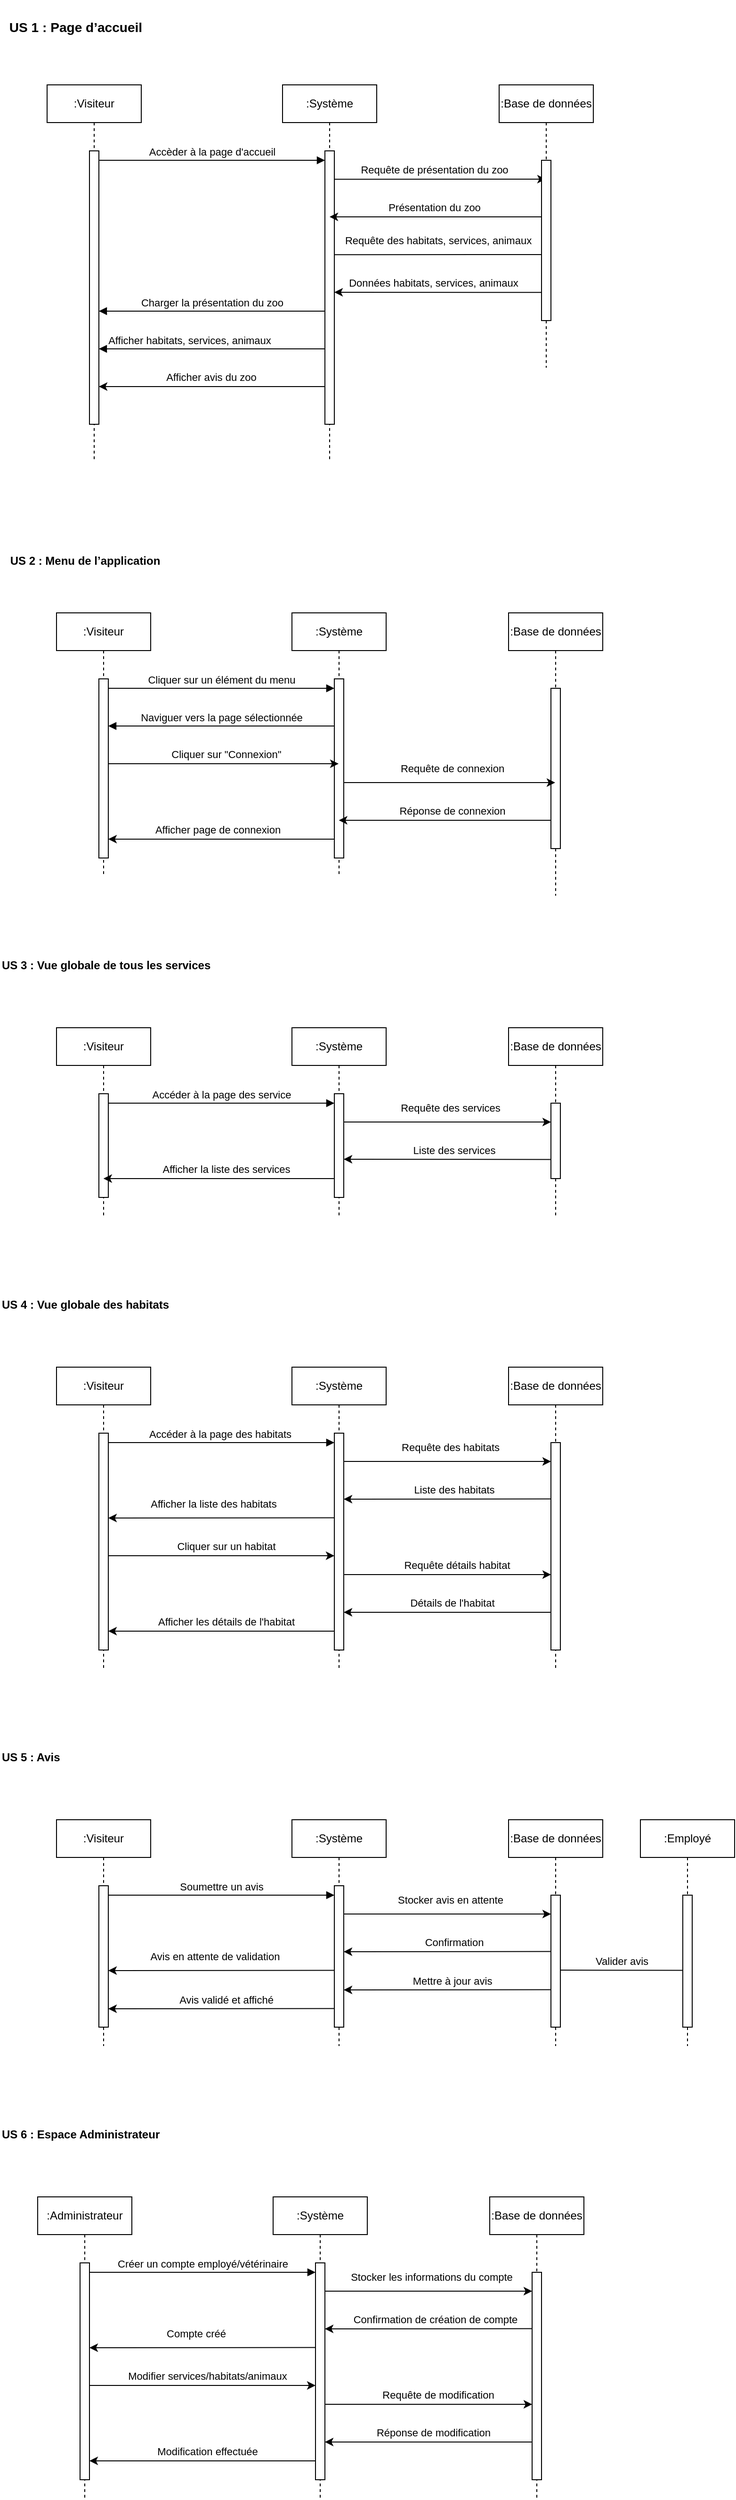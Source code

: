 <mxfile version="24.8.6">
  <diagram name="Page-1" id="2YBvvXClWsGukQMizWep">
    <mxGraphModel dx="794" dy="876" grid="1" gridSize="10" guides="1" tooltips="1" connect="1" arrows="1" fold="1" page="1" pageScale="1" pageWidth="850" pageHeight="1100" math="0" shadow="0">
      <root>
        <mxCell id="0" />
        <mxCell id="1" parent="0" />
        <mxCell id="aM9ryv3xv72pqoxQDRHE-1" value=":Visiteur" style="shape=umlLifeline;perimeter=lifelinePerimeter;whiteSpace=wrap;html=1;container=0;dropTarget=0;collapsible=0;recursiveResize=0;outlineConnect=0;portConstraint=eastwest;newEdgeStyle={&quot;edgeStyle&quot;:&quot;elbowEdgeStyle&quot;,&quot;elbow&quot;:&quot;vertical&quot;,&quot;curved&quot;:0,&quot;rounded&quot;:0};" parent="1" vertex="1">
          <mxGeometry x="90" y="120" width="100" height="400" as="geometry" />
        </mxCell>
        <mxCell id="aM9ryv3xv72pqoxQDRHE-2" value="" style="html=1;points=[];perimeter=orthogonalPerimeter;outlineConnect=0;targetShapes=umlLifeline;portConstraint=eastwest;newEdgeStyle={&quot;edgeStyle&quot;:&quot;elbowEdgeStyle&quot;,&quot;elbow&quot;:&quot;vertical&quot;,&quot;curved&quot;:0,&quot;rounded&quot;:0};" parent="aM9ryv3xv72pqoxQDRHE-1" vertex="1">
          <mxGeometry x="45" y="70" width="10" height="290" as="geometry" />
        </mxCell>
        <mxCell id="xqa1SITLBueuGUR15tTK-6" style="edgeStyle=elbowEdgeStyle;rounded=0;orthogonalLoop=1;jettySize=auto;html=1;elbow=vertical;curved=0;" edge="1" parent="1">
          <mxGeometry relative="1" as="geometry">
            <mxPoint x="389.667" y="220.173" as="sourcePoint" />
            <mxPoint x="619.5" y="220.173" as="targetPoint" />
          </mxGeometry>
        </mxCell>
        <mxCell id="xqa1SITLBueuGUR15tTK-7" value="&lt;span&gt;Requête &lt;/span&gt;&lt;span&gt;de &lt;/span&gt;&lt;span&gt;présentation &lt;/span&gt;&lt;span&gt;du &lt;/span&gt;&lt;span&gt;zoo&lt;/span&gt;" style="edgeLabel;html=1;align=center;verticalAlign=middle;resizable=0;points=[];" vertex="1" connectable="0" parent="xqa1SITLBueuGUR15tTK-6">
          <mxGeometry x="-0.174" y="1" relative="1" as="geometry">
            <mxPoint x="16" y="-9" as="offset" />
          </mxGeometry>
        </mxCell>
        <mxCell id="xqa1SITLBueuGUR15tTK-11" style="edgeStyle=elbowEdgeStyle;rounded=0;orthogonalLoop=1;jettySize=auto;html=1;elbow=vertical;curved=0;" edge="1" parent="1">
          <mxGeometry relative="1" as="geometry">
            <mxPoint x="394.997" y="300.173" as="sourcePoint" />
            <mxPoint x="624.83" y="300.173" as="targetPoint" />
          </mxGeometry>
        </mxCell>
        <mxCell id="xqa1SITLBueuGUR15tTK-12" value="&lt;span&gt;Requête &lt;/span&gt;&lt;span&gt;des &lt;/span&gt;&lt;span&gt;habitats, &lt;/span&gt;&lt;span&gt;services, &lt;/span&gt;&lt;span&gt;animaux&lt;/span&gt;" style="edgeLabel;html=1;align=center;verticalAlign=middle;resizable=0;points=[];" vertex="1" connectable="0" parent="xqa1SITLBueuGUR15tTK-11">
          <mxGeometry x="0.079" y="3" relative="1" as="geometry">
            <mxPoint x="-14" y="-12" as="offset" />
          </mxGeometry>
        </mxCell>
        <mxCell id="aM9ryv3xv72pqoxQDRHE-5" value=":Système" style="shape=umlLifeline;perimeter=lifelinePerimeter;whiteSpace=wrap;html=1;container=0;dropTarget=0;collapsible=0;recursiveResize=0;outlineConnect=0;portConstraint=eastwest;newEdgeStyle={&quot;edgeStyle&quot;:&quot;elbowEdgeStyle&quot;,&quot;elbow&quot;:&quot;vertical&quot;,&quot;curved&quot;:0,&quot;rounded&quot;:0};" parent="1" vertex="1">
          <mxGeometry x="340" y="120" width="100" height="400" as="geometry" />
        </mxCell>
        <mxCell id="aM9ryv3xv72pqoxQDRHE-6" value="" style="html=1;points=[];perimeter=orthogonalPerimeter;outlineConnect=0;targetShapes=umlLifeline;portConstraint=eastwest;newEdgeStyle={&quot;edgeStyle&quot;:&quot;elbowEdgeStyle&quot;,&quot;elbow&quot;:&quot;vertical&quot;,&quot;curved&quot;:0,&quot;rounded&quot;:0};" parent="aM9ryv3xv72pqoxQDRHE-5" vertex="1">
          <mxGeometry x="45" y="70" width="10" height="290" as="geometry" />
        </mxCell>
        <mxCell id="aM9ryv3xv72pqoxQDRHE-7" value="Accèder à la page d&#39;accueil" style="html=1;verticalAlign=bottom;endArrow=block;edgeStyle=elbowEdgeStyle;elbow=vertical;curved=0;rounded=0;" parent="1" source="aM9ryv3xv72pqoxQDRHE-2" target="aM9ryv3xv72pqoxQDRHE-6" edge="1">
          <mxGeometry relative="1" as="geometry">
            <mxPoint x="245" y="210" as="sourcePoint" />
            <Array as="points">
              <mxPoint x="230" y="200" />
            </Array>
            <mxPoint as="offset" />
          </mxGeometry>
        </mxCell>
        <mxCell id="aM9ryv3xv72pqoxQDRHE-9" value="&lt;span&gt;Charger &lt;/span&gt;&lt;span&gt;la &lt;/span&gt;&lt;span&gt;présentation &lt;/span&gt;&lt;span&gt;du &lt;/span&gt;&lt;span&gt;zoo&lt;/span&gt;" style="html=1;verticalAlign=bottom;endArrow=block;edgeStyle=elbowEdgeStyle;elbow=vertical;curved=0;rounded=0;" parent="1" target="aM9ryv3xv72pqoxQDRHE-2" edge="1">
          <mxGeometry relative="1" as="geometry">
            <mxPoint x="385" y="360" as="sourcePoint" />
            <Array as="points">
              <mxPoint x="240" y="360" />
            </Array>
            <mxPoint x="150" y="360" as="targetPoint" />
          </mxGeometry>
        </mxCell>
        <mxCell id="xqa1SITLBueuGUR15tTK-1" value="&lt;span&gt;Afficher &lt;/span&gt;&lt;span&gt;habitats, &lt;/span&gt;&lt;span&gt;services, &lt;/span&gt;&lt;span&gt;animaux&lt;/span&gt;" style="html=1;verticalAlign=bottom;endArrow=block;edgeStyle=elbowEdgeStyle;elbow=vertical;curved=0;rounded=0;" edge="1" parent="1" source="aM9ryv3xv72pqoxQDRHE-6" target="aM9ryv3xv72pqoxQDRHE-2">
          <mxGeometry x="0.2" relative="1" as="geometry">
            <mxPoint x="379.5" y="400" as="sourcePoint" />
            <Array as="points">
              <mxPoint x="190" y="400" />
            </Array>
            <mxPoint x="150" y="400" as="targetPoint" />
            <mxPoint as="offset" />
          </mxGeometry>
        </mxCell>
        <mxCell id="xqa1SITLBueuGUR15tTK-2" value="" style="endArrow=classic;html=1;rounded=0;" edge="1" parent="1" target="aM9ryv3xv72pqoxQDRHE-2">
          <mxGeometry width="50" height="50" relative="1" as="geometry">
            <mxPoint x="385" y="440" as="sourcePoint" />
            <mxPoint x="150.0" y="440" as="targetPoint" />
          </mxGeometry>
        </mxCell>
        <mxCell id="xqa1SITLBueuGUR15tTK-3" value="&lt;span&gt;Afficher &lt;/span&gt;&lt;span&gt;avis &lt;/span&gt;&lt;span&gt;du &lt;/span&gt;&lt;span&gt;zoo&lt;/span&gt;" style="edgeLabel;html=1;align=center;verticalAlign=middle;resizable=0;points=[];" vertex="1" connectable="0" parent="xqa1SITLBueuGUR15tTK-2">
          <mxGeometry x="0.011" y="-3" relative="1" as="geometry">
            <mxPoint y="-7" as="offset" />
          </mxGeometry>
        </mxCell>
        <mxCell id="xqa1SITLBueuGUR15tTK-4" value=":Base de données" style="shape=umlLifeline;perimeter=lifelinePerimeter;whiteSpace=wrap;html=1;container=0;dropTarget=0;collapsible=0;recursiveResize=0;outlineConnect=0;portConstraint=eastwest;newEdgeStyle={&quot;edgeStyle&quot;:&quot;elbowEdgeStyle&quot;,&quot;elbow&quot;:&quot;vertical&quot;,&quot;curved&quot;:0,&quot;rounded&quot;:0};" vertex="1" parent="1">
          <mxGeometry x="570" y="120" width="100" height="300" as="geometry" />
        </mxCell>
        <mxCell id="xqa1SITLBueuGUR15tTK-5" value="" style="html=1;points=[];perimeter=orthogonalPerimeter;outlineConnect=0;targetShapes=umlLifeline;portConstraint=eastwest;newEdgeStyle={&quot;edgeStyle&quot;:&quot;elbowEdgeStyle&quot;,&quot;elbow&quot;:&quot;vertical&quot;,&quot;curved&quot;:0,&quot;rounded&quot;:0};" vertex="1" parent="xqa1SITLBueuGUR15tTK-4">
          <mxGeometry x="45" y="80" width="10" height="170" as="geometry" />
        </mxCell>
        <mxCell id="xqa1SITLBueuGUR15tTK-9" style="edgeStyle=elbowEdgeStyle;rounded=0;orthogonalLoop=1;jettySize=auto;html=1;elbow=horizontal;curved=0;" edge="1" parent="1">
          <mxGeometry relative="1" as="geometry">
            <mxPoint x="615" y="260.003" as="sourcePoint" />
            <mxPoint x="390" y="260" as="targetPoint" />
          </mxGeometry>
        </mxCell>
        <mxCell id="xqa1SITLBueuGUR15tTK-10" value="&lt;span&gt;Présentation &lt;/span&gt;&lt;span&gt;du &lt;/span&gt;&lt;span&gt;zoo&lt;/span&gt;" style="edgeLabel;html=1;align=center;verticalAlign=middle;resizable=0;points=[];" vertex="1" connectable="0" parent="xqa1SITLBueuGUR15tTK-9">
          <mxGeometry x="0.129" y="-1" relative="1" as="geometry">
            <mxPoint x="13" y="-9" as="offset" />
          </mxGeometry>
        </mxCell>
        <mxCell id="xqa1SITLBueuGUR15tTK-13" style="edgeStyle=elbowEdgeStyle;rounded=0;orthogonalLoop=1;jettySize=auto;html=1;elbow=vertical;curved=0;" edge="1" parent="1">
          <mxGeometry relative="1" as="geometry">
            <mxPoint x="615" y="340.173" as="sourcePoint" />
            <mxPoint x="395" y="340.173" as="targetPoint" />
          </mxGeometry>
        </mxCell>
        <mxCell id="xqa1SITLBueuGUR15tTK-14" value="&lt;span&gt;Données &lt;/span&gt;&lt;span&gt;habitats, &lt;/span&gt;&lt;span&gt;services, &lt;/span&gt;&lt;span&gt;animaux&lt;/span&gt;" style="edgeLabel;html=1;align=center;verticalAlign=middle;resizable=0;points=[];" vertex="1" connectable="0" parent="xqa1SITLBueuGUR15tTK-13">
          <mxGeometry x="0.201" y="-3" relative="1" as="geometry">
            <mxPoint x="17" y="-7" as="offset" />
          </mxGeometry>
        </mxCell>
        <mxCell id="xqa1SITLBueuGUR15tTK-15" value="&lt;h3&gt;US 1 : Page d’accueil&lt;/h3&gt;&lt;h4&gt;&lt;/h4&gt;" style="text;html=1;align=center;verticalAlign=middle;resizable=0;points=[];autosize=1;strokeColor=none;fillColor=none;" vertex="1" parent="1">
          <mxGeometry x="40" y="30" width="160" height="60" as="geometry" />
        </mxCell>
        <mxCell id="xqa1SITLBueuGUR15tTK-17" value="&lt;b&gt;US 2 : Menu de l’application&lt;/b&gt;" style="text;html=1;align=center;verticalAlign=middle;resizable=0;points=[];autosize=1;strokeColor=none;fillColor=none;" vertex="1" parent="1">
          <mxGeometry x="40" y="610" width="180" height="30" as="geometry" />
        </mxCell>
        <mxCell id="xqa1SITLBueuGUR15tTK-38" value=":Visiteur" style="shape=umlLifeline;perimeter=lifelinePerimeter;whiteSpace=wrap;html=1;container=0;dropTarget=0;collapsible=0;recursiveResize=0;outlineConnect=0;portConstraint=eastwest;newEdgeStyle={&quot;edgeStyle&quot;:&quot;elbowEdgeStyle&quot;,&quot;elbow&quot;:&quot;vertical&quot;,&quot;curved&quot;:0,&quot;rounded&quot;:0};" vertex="1" parent="1">
          <mxGeometry x="100" y="680" width="100" height="280" as="geometry" />
        </mxCell>
        <mxCell id="xqa1SITLBueuGUR15tTK-39" value="" style="html=1;points=[];perimeter=orthogonalPerimeter;outlineConnect=0;targetShapes=umlLifeline;portConstraint=eastwest;newEdgeStyle={&quot;edgeStyle&quot;:&quot;elbowEdgeStyle&quot;,&quot;elbow&quot;:&quot;vertical&quot;,&quot;curved&quot;:0,&quot;rounded&quot;:0};" vertex="1" parent="xqa1SITLBueuGUR15tTK-38">
          <mxGeometry x="45" y="70" width="10" height="190" as="geometry" />
        </mxCell>
        <mxCell id="xqa1SITLBueuGUR15tTK-44" value=":Système" style="shape=umlLifeline;perimeter=lifelinePerimeter;whiteSpace=wrap;html=1;container=0;dropTarget=0;collapsible=0;recursiveResize=0;outlineConnect=0;portConstraint=eastwest;newEdgeStyle={&quot;edgeStyle&quot;:&quot;elbowEdgeStyle&quot;,&quot;elbow&quot;:&quot;vertical&quot;,&quot;curved&quot;:0,&quot;rounded&quot;:0};" vertex="1" parent="1">
          <mxGeometry x="350" y="680" width="100" height="280" as="geometry" />
        </mxCell>
        <mxCell id="xqa1SITLBueuGUR15tTK-45" value="" style="html=1;points=[];perimeter=orthogonalPerimeter;outlineConnect=0;targetShapes=umlLifeline;portConstraint=eastwest;newEdgeStyle={&quot;edgeStyle&quot;:&quot;elbowEdgeStyle&quot;,&quot;elbow&quot;:&quot;vertical&quot;,&quot;curved&quot;:0,&quot;rounded&quot;:0};" vertex="1" parent="xqa1SITLBueuGUR15tTK-44">
          <mxGeometry x="45" y="70" width="10" height="190" as="geometry" />
        </mxCell>
        <mxCell id="xqa1SITLBueuGUR15tTK-46" value="&lt;span&gt;Cliquer &lt;/span&gt;&lt;span&gt;sur &lt;/span&gt;&lt;span&gt;un &lt;/span&gt;&lt;span&gt;élément &lt;/span&gt;&lt;span&gt;du &lt;/span&gt;&lt;span&gt;menu&lt;/span&gt;" style="html=1;verticalAlign=bottom;endArrow=block;edgeStyle=elbowEdgeStyle;elbow=vertical;curved=0;rounded=0;" edge="1" parent="1" source="xqa1SITLBueuGUR15tTK-39" target="xqa1SITLBueuGUR15tTK-45">
          <mxGeometry relative="1" as="geometry">
            <mxPoint x="255" y="770" as="sourcePoint" />
            <Array as="points">
              <mxPoint x="240" y="760" />
            </Array>
            <mxPoint as="offset" />
          </mxGeometry>
        </mxCell>
        <mxCell id="xqa1SITLBueuGUR15tTK-47" value="&lt;span&gt;Naviguer &lt;/span&gt;&lt;span&gt;vers &lt;/span&gt;&lt;span&gt;la &lt;/span&gt;&lt;span&gt;page &lt;/span&gt;&lt;span&gt;sélectionnée&lt;/span&gt;" style="html=1;verticalAlign=bottom;endArrow=block;edgeStyle=elbowEdgeStyle;elbow=vertical;curved=0;rounded=0;" edge="1" parent="1">
          <mxGeometry relative="1" as="geometry">
            <mxPoint x="395" y="800" as="sourcePoint" />
            <Array as="points">
              <mxPoint x="250" y="800" />
            </Array>
            <mxPoint x="155" y="800.0" as="targetPoint" />
            <mxPoint as="offset" />
          </mxGeometry>
        </mxCell>
        <mxCell id="xqa1SITLBueuGUR15tTK-51" value=":Base de données" style="shape=umlLifeline;perimeter=lifelinePerimeter;whiteSpace=wrap;html=1;container=0;dropTarget=0;collapsible=0;recursiveResize=0;outlineConnect=0;portConstraint=eastwest;newEdgeStyle={&quot;edgeStyle&quot;:&quot;elbowEdgeStyle&quot;,&quot;elbow&quot;:&quot;vertical&quot;,&quot;curved&quot;:0,&quot;rounded&quot;:0};" vertex="1" parent="1">
          <mxGeometry x="580" y="680" width="100" height="300" as="geometry" />
        </mxCell>
        <mxCell id="xqa1SITLBueuGUR15tTK-52" value="" style="html=1;points=[];perimeter=orthogonalPerimeter;outlineConnect=0;targetShapes=umlLifeline;portConstraint=eastwest;newEdgeStyle={&quot;edgeStyle&quot;:&quot;elbowEdgeStyle&quot;,&quot;elbow&quot;:&quot;vertical&quot;,&quot;curved&quot;:0,&quot;rounded&quot;:0};" vertex="1" parent="xqa1SITLBueuGUR15tTK-51">
          <mxGeometry x="45" y="80" width="10" height="170" as="geometry" />
        </mxCell>
        <mxCell id="xqa1SITLBueuGUR15tTK-57" style="edgeStyle=elbowEdgeStyle;rounded=0;orthogonalLoop=1;jettySize=auto;html=1;elbow=vertical;curved=0;" edge="1" parent="1">
          <mxGeometry relative="1" as="geometry">
            <mxPoint x="155" y="839.996" as="sourcePoint" />
            <mxPoint x="399.5" y="839.996" as="targetPoint" />
          </mxGeometry>
        </mxCell>
        <mxCell id="xqa1SITLBueuGUR15tTK-58" value="&lt;span&gt;Cliquer &lt;/span&gt;&lt;span&gt;sur &lt;/span&gt;&lt;span&gt;&quot;Connexion&quot;&lt;/span&gt;" style="edgeLabel;html=1;align=center;verticalAlign=middle;resizable=0;points=[];" vertex="1" connectable="0" parent="xqa1SITLBueuGUR15tTK-57">
          <mxGeometry x="0.159" y="-1" relative="1" as="geometry">
            <mxPoint x="-17" y="-11" as="offset" />
          </mxGeometry>
        </mxCell>
        <mxCell id="xqa1SITLBueuGUR15tTK-59" style="edgeStyle=elbowEdgeStyle;rounded=0;orthogonalLoop=1;jettySize=auto;html=1;elbow=vertical;curved=0;" edge="1" parent="1">
          <mxGeometry relative="1" as="geometry">
            <mxPoint x="405.0" y="860.0" as="sourcePoint" />
            <mxPoint x="629.5" y="860.0" as="targetPoint" />
          </mxGeometry>
        </mxCell>
        <mxCell id="xqa1SITLBueuGUR15tTK-60" value="&lt;span&gt;Requête &lt;/span&gt;&lt;span&gt;de &lt;/span&gt;&lt;span&gt;connexion&lt;/span&gt;" style="edgeLabel;html=1;align=center;verticalAlign=middle;resizable=0;points=[];" vertex="1" connectable="0" parent="xqa1SITLBueuGUR15tTK-59">
          <mxGeometry x="0.057" y="1" relative="1" as="geometry">
            <mxPoint x="-4" y="-14" as="offset" />
          </mxGeometry>
        </mxCell>
        <mxCell id="xqa1SITLBueuGUR15tTK-61" style="edgeStyle=elbowEdgeStyle;rounded=0;orthogonalLoop=1;jettySize=auto;html=1;elbow=vertical;curved=0;" edge="1" parent="1">
          <mxGeometry relative="1" as="geometry">
            <mxPoint x="625" y="900.0" as="sourcePoint" />
            <mxPoint x="399.81" y="900.0" as="targetPoint" />
          </mxGeometry>
        </mxCell>
        <mxCell id="xqa1SITLBueuGUR15tTK-62" value="&lt;span&gt;Réponse &lt;/span&gt;&lt;span&gt;de &lt;/span&gt;&lt;span&gt;connexion&lt;/span&gt;" style="edgeLabel;html=1;align=center;verticalAlign=middle;resizable=0;points=[];" vertex="1" connectable="0" parent="xqa1SITLBueuGUR15tTK-61">
          <mxGeometry x="-0.124" y="-1" relative="1" as="geometry">
            <mxPoint x="-7" y="-9" as="offset" />
          </mxGeometry>
        </mxCell>
        <mxCell id="xqa1SITLBueuGUR15tTK-63" style="edgeStyle=elbowEdgeStyle;rounded=0;orthogonalLoop=1;jettySize=auto;html=1;elbow=vertical;curved=0;" edge="1" parent="1">
          <mxGeometry relative="1" as="geometry">
            <mxPoint x="395.0" y="919.996" as="sourcePoint" />
            <mxPoint x="155" y="919.996" as="targetPoint" />
          </mxGeometry>
        </mxCell>
        <mxCell id="xqa1SITLBueuGUR15tTK-64" value="&lt;span&gt;Afficher &lt;/span&gt;&lt;span&gt;page &lt;/span&gt;&lt;span&gt;de &lt;/span&gt;&lt;span&gt;connexion&lt;/span&gt;" style="edgeLabel;html=1;align=center;verticalAlign=middle;resizable=0;points=[];" vertex="1" connectable="0" parent="xqa1SITLBueuGUR15tTK-63">
          <mxGeometry x="-0.112" relative="1" as="geometry">
            <mxPoint x="-18" y="-10" as="offset" />
          </mxGeometry>
        </mxCell>
        <mxCell id="xqa1SITLBueuGUR15tTK-66" value="&lt;b&gt;US 3 : Vue globale de tous les services&lt;/b&gt;" style="text;whiteSpace=wrap;html=1;" vertex="1" parent="1">
          <mxGeometry x="40" y="1040" width="240" height="40" as="geometry" />
        </mxCell>
        <mxCell id="xqa1SITLBueuGUR15tTK-67" value=":Visiteur" style="shape=umlLifeline;perimeter=lifelinePerimeter;whiteSpace=wrap;html=1;container=0;dropTarget=0;collapsible=0;recursiveResize=0;outlineConnect=0;portConstraint=eastwest;newEdgeStyle={&quot;edgeStyle&quot;:&quot;elbowEdgeStyle&quot;,&quot;elbow&quot;:&quot;vertical&quot;,&quot;curved&quot;:0,&quot;rounded&quot;:0};" vertex="1" parent="1">
          <mxGeometry x="100" y="1120" width="100" height="200" as="geometry" />
        </mxCell>
        <mxCell id="xqa1SITLBueuGUR15tTK-68" value="" style="html=1;points=[];perimeter=orthogonalPerimeter;outlineConnect=0;targetShapes=umlLifeline;portConstraint=eastwest;newEdgeStyle={&quot;edgeStyle&quot;:&quot;elbowEdgeStyle&quot;,&quot;elbow&quot;:&quot;vertical&quot;,&quot;curved&quot;:0,&quot;rounded&quot;:0};" vertex="1" parent="xqa1SITLBueuGUR15tTK-67">
          <mxGeometry x="45" y="70" width="10" height="110" as="geometry" />
        </mxCell>
        <mxCell id="xqa1SITLBueuGUR15tTK-69" value=":Système" style="shape=umlLifeline;perimeter=lifelinePerimeter;whiteSpace=wrap;html=1;container=0;dropTarget=0;collapsible=0;recursiveResize=0;outlineConnect=0;portConstraint=eastwest;newEdgeStyle={&quot;edgeStyle&quot;:&quot;elbowEdgeStyle&quot;,&quot;elbow&quot;:&quot;vertical&quot;,&quot;curved&quot;:0,&quot;rounded&quot;:0};" vertex="1" parent="1">
          <mxGeometry x="350" y="1120" width="100" height="200" as="geometry" />
        </mxCell>
        <mxCell id="xqa1SITLBueuGUR15tTK-70" value="" style="html=1;points=[];perimeter=orthogonalPerimeter;outlineConnect=0;targetShapes=umlLifeline;portConstraint=eastwest;newEdgeStyle={&quot;edgeStyle&quot;:&quot;elbowEdgeStyle&quot;,&quot;elbow&quot;:&quot;vertical&quot;,&quot;curved&quot;:0,&quot;rounded&quot;:0};" vertex="1" parent="xqa1SITLBueuGUR15tTK-69">
          <mxGeometry x="45" y="70" width="10" height="110" as="geometry" />
        </mxCell>
        <mxCell id="xqa1SITLBueuGUR15tTK-71" value="&lt;span&gt;Accéder &lt;/span&gt;&lt;span&gt;à &lt;/span&gt;&lt;span&gt;la &lt;/span&gt;&lt;span&gt;page &lt;/span&gt;&lt;span&gt;des &lt;/span&gt;&lt;span&gt;service&lt;/span&gt;" style="html=1;verticalAlign=bottom;endArrow=block;edgeStyle=elbowEdgeStyle;elbow=vertical;curved=0;rounded=0;" edge="1" parent="1" source="xqa1SITLBueuGUR15tTK-68" target="xqa1SITLBueuGUR15tTK-70">
          <mxGeometry relative="1" as="geometry">
            <mxPoint x="255" y="1210" as="sourcePoint" />
            <Array as="points">
              <mxPoint x="240" y="1200" />
            </Array>
            <mxPoint as="offset" />
          </mxGeometry>
        </mxCell>
        <mxCell id="xqa1SITLBueuGUR15tTK-73" value=":Base de données" style="shape=umlLifeline;perimeter=lifelinePerimeter;whiteSpace=wrap;html=1;container=0;dropTarget=0;collapsible=0;recursiveResize=0;outlineConnect=0;portConstraint=eastwest;newEdgeStyle={&quot;edgeStyle&quot;:&quot;elbowEdgeStyle&quot;,&quot;elbow&quot;:&quot;vertical&quot;,&quot;curved&quot;:0,&quot;rounded&quot;:0};" vertex="1" parent="1">
          <mxGeometry x="580" y="1120" width="100" height="200" as="geometry" />
        </mxCell>
        <mxCell id="xqa1SITLBueuGUR15tTK-74" value="" style="html=1;points=[];perimeter=orthogonalPerimeter;outlineConnect=0;targetShapes=umlLifeline;portConstraint=eastwest;newEdgeStyle={&quot;edgeStyle&quot;:&quot;elbowEdgeStyle&quot;,&quot;elbow&quot;:&quot;vertical&quot;,&quot;curved&quot;:0,&quot;rounded&quot;:0};" vertex="1" parent="xqa1SITLBueuGUR15tTK-73">
          <mxGeometry x="45" y="80" width="10" height="80" as="geometry" />
        </mxCell>
        <mxCell id="xqa1SITLBueuGUR15tTK-77" style="edgeStyle=elbowEdgeStyle;rounded=0;orthogonalLoop=1;jettySize=auto;html=1;elbow=vertical;curved=0;" edge="1" parent="1" target="xqa1SITLBueuGUR15tTK-74">
          <mxGeometry relative="1" as="geometry">
            <mxPoint x="405.0" y="1220.0" as="sourcePoint" />
            <mxPoint x="620" y="1220" as="targetPoint" />
          </mxGeometry>
        </mxCell>
        <mxCell id="xqa1SITLBueuGUR15tTK-78" value="&lt;span&gt;Requête &lt;/span&gt;&lt;span&gt;des &lt;/span&gt;&lt;span&gt;services&lt;/span&gt;" style="edgeLabel;html=1;align=center;verticalAlign=middle;resizable=0;points=[];" vertex="1" connectable="0" parent="xqa1SITLBueuGUR15tTK-77">
          <mxGeometry x="0.057" y="1" relative="1" as="geometry">
            <mxPoint x="-4" y="-14" as="offset" />
          </mxGeometry>
        </mxCell>
        <mxCell id="xqa1SITLBueuGUR15tTK-79" style="edgeStyle=elbowEdgeStyle;rounded=0;orthogonalLoop=1;jettySize=auto;html=1;elbow=vertical;curved=0;" edge="1" parent="1" target="xqa1SITLBueuGUR15tTK-70">
          <mxGeometry relative="1" as="geometry">
            <mxPoint x="625" y="1259.7" as="sourcePoint" />
            <mxPoint x="410" y="1260" as="targetPoint" />
          </mxGeometry>
        </mxCell>
        <mxCell id="xqa1SITLBueuGUR15tTK-80" value="&lt;span&gt;Liste &lt;/span&gt;&lt;span&gt;des &lt;/span&gt;&lt;span&gt;services&lt;/span&gt;" style="edgeLabel;html=1;align=center;verticalAlign=middle;resizable=0;points=[];" vertex="1" connectable="0" parent="xqa1SITLBueuGUR15tTK-79">
          <mxGeometry x="-0.124" y="-1" relative="1" as="geometry">
            <mxPoint x="-7" y="-9" as="offset" />
          </mxGeometry>
        </mxCell>
        <mxCell id="xqa1SITLBueuGUR15tTK-83" style="edgeStyle=elbowEdgeStyle;rounded=0;orthogonalLoop=1;jettySize=auto;html=1;elbow=vertical;curved=0;" edge="1" parent="1">
          <mxGeometry relative="1" as="geometry">
            <mxPoint x="395" y="1280.0" as="sourcePoint" />
            <mxPoint x="149.894" y="1280.0" as="targetPoint" />
          </mxGeometry>
        </mxCell>
        <mxCell id="xqa1SITLBueuGUR15tTK-84" value="&lt;span&gt;Afficher &lt;/span&gt;&lt;span&gt;la &lt;/span&gt;&lt;span&gt;liste &lt;/span&gt;&lt;span&gt;des &lt;/span&gt;&lt;span&gt;services&lt;/span&gt;" style="edgeLabel;html=1;align=center;verticalAlign=middle;resizable=0;points=[];" vertex="1" connectable="0" parent="xqa1SITLBueuGUR15tTK-83">
          <mxGeometry x="-0.077" y="-1" relative="1" as="geometry">
            <mxPoint x="-2" y="-9" as="offset" />
          </mxGeometry>
        </mxCell>
        <mxCell id="xqa1SITLBueuGUR15tTK-85" value="&lt;b&gt;US 4 : Vue globale des habitats&lt;/b&gt;" style="text;whiteSpace=wrap;html=1;" vertex="1" parent="1">
          <mxGeometry x="40" y="1400" width="200" height="40" as="geometry" />
        </mxCell>
        <mxCell id="xqa1SITLBueuGUR15tTK-121" style="edgeStyle=elbowEdgeStyle;rounded=0;orthogonalLoop=1;jettySize=auto;html=1;elbow=vertical;curved=0;" edge="1" parent="1" target="xqa1SITLBueuGUR15tTK-105">
          <mxGeometry relative="1" as="geometry">
            <mxPoint x="150.092" y="1680.002" as="sourcePoint" />
            <mxPoint x="370" y="1680" as="targetPoint" />
          </mxGeometry>
        </mxCell>
        <mxCell id="xqa1SITLBueuGUR15tTK-122" value="&lt;span&gt;Cliquer &lt;/span&gt;&lt;span&gt;sur &lt;/span&gt;&lt;span&gt;un &lt;/span&gt;&lt;span&gt;habitat&lt;/span&gt;" style="edgeLabel;html=1;align=center;verticalAlign=middle;resizable=0;points=[];" vertex="1" connectable="0" parent="xqa1SITLBueuGUR15tTK-121">
          <mxGeometry x="0.034" relative="1" as="geometry">
            <mxPoint x="3" y="-10" as="offset" />
          </mxGeometry>
        </mxCell>
        <mxCell id="xqa1SITLBueuGUR15tTK-102" value=":Visiteur" style="shape=umlLifeline;perimeter=lifelinePerimeter;whiteSpace=wrap;html=1;container=0;dropTarget=0;collapsible=0;recursiveResize=0;outlineConnect=0;portConstraint=eastwest;newEdgeStyle={&quot;edgeStyle&quot;:&quot;elbowEdgeStyle&quot;,&quot;elbow&quot;:&quot;vertical&quot;,&quot;curved&quot;:0,&quot;rounded&quot;:0};" vertex="1" parent="1">
          <mxGeometry x="100" y="1480" width="100" height="320" as="geometry" />
        </mxCell>
        <mxCell id="xqa1SITLBueuGUR15tTK-103" value="" style="html=1;points=[];perimeter=orthogonalPerimeter;outlineConnect=0;targetShapes=umlLifeline;portConstraint=eastwest;newEdgeStyle={&quot;edgeStyle&quot;:&quot;elbowEdgeStyle&quot;,&quot;elbow&quot;:&quot;vertical&quot;,&quot;curved&quot;:0,&quot;rounded&quot;:0};" vertex="1" parent="xqa1SITLBueuGUR15tTK-102">
          <mxGeometry x="45" y="70" width="10" height="230" as="geometry" />
        </mxCell>
        <mxCell id="xqa1SITLBueuGUR15tTK-104" value=":Système" style="shape=umlLifeline;perimeter=lifelinePerimeter;whiteSpace=wrap;html=1;container=0;dropTarget=0;collapsible=0;recursiveResize=0;outlineConnect=0;portConstraint=eastwest;newEdgeStyle={&quot;edgeStyle&quot;:&quot;elbowEdgeStyle&quot;,&quot;elbow&quot;:&quot;vertical&quot;,&quot;curved&quot;:0,&quot;rounded&quot;:0};" vertex="1" parent="1">
          <mxGeometry x="350" y="1480" width="100" height="320" as="geometry" />
        </mxCell>
        <mxCell id="xqa1SITLBueuGUR15tTK-105" value="" style="html=1;points=[];perimeter=orthogonalPerimeter;outlineConnect=0;targetShapes=umlLifeline;portConstraint=eastwest;newEdgeStyle={&quot;edgeStyle&quot;:&quot;elbowEdgeStyle&quot;,&quot;elbow&quot;:&quot;vertical&quot;,&quot;curved&quot;:0,&quot;rounded&quot;:0};" vertex="1" parent="xqa1SITLBueuGUR15tTK-104">
          <mxGeometry x="45" y="70" width="10" height="230" as="geometry" />
        </mxCell>
        <mxCell id="xqa1SITLBueuGUR15tTK-106" value="&lt;span&gt;Accéder &lt;/span&gt;&lt;span&gt;à &lt;/span&gt;&lt;span&gt;la &lt;/span&gt;&lt;span&gt;page &lt;/span&gt;&lt;span&gt;des habitats&amp;nbsp;&lt;/span&gt;" style="html=1;verticalAlign=bottom;endArrow=block;edgeStyle=elbowEdgeStyle;elbow=vertical;curved=0;rounded=0;" edge="1" parent="1" source="xqa1SITLBueuGUR15tTK-103" target="xqa1SITLBueuGUR15tTK-105">
          <mxGeometry relative="1" as="geometry">
            <mxPoint x="255" y="1570" as="sourcePoint" />
            <Array as="points">
              <mxPoint x="240" y="1560" />
            </Array>
            <mxPoint as="offset" />
          </mxGeometry>
        </mxCell>
        <mxCell id="xqa1SITLBueuGUR15tTK-108" value=":Base de données" style="shape=umlLifeline;perimeter=lifelinePerimeter;whiteSpace=wrap;html=1;container=0;dropTarget=0;collapsible=0;recursiveResize=0;outlineConnect=0;portConstraint=eastwest;newEdgeStyle={&quot;edgeStyle&quot;:&quot;elbowEdgeStyle&quot;,&quot;elbow&quot;:&quot;vertical&quot;,&quot;curved&quot;:0,&quot;rounded&quot;:0};" vertex="1" parent="1">
          <mxGeometry x="580" y="1480" width="100" height="320" as="geometry" />
        </mxCell>
        <mxCell id="xqa1SITLBueuGUR15tTK-109" value="" style="html=1;points=[];perimeter=orthogonalPerimeter;outlineConnect=0;targetShapes=umlLifeline;portConstraint=eastwest;newEdgeStyle={&quot;edgeStyle&quot;:&quot;elbowEdgeStyle&quot;,&quot;elbow&quot;:&quot;vertical&quot;,&quot;curved&quot;:0,&quot;rounded&quot;:0};" vertex="1" parent="xqa1SITLBueuGUR15tTK-108">
          <mxGeometry x="45" y="80" width="10" height="220" as="geometry" />
        </mxCell>
        <mxCell id="xqa1SITLBueuGUR15tTK-112" style="edgeStyle=elbowEdgeStyle;rounded=0;orthogonalLoop=1;jettySize=auto;html=1;elbow=vertical;curved=0;" edge="1" parent="1" target="xqa1SITLBueuGUR15tTK-109">
          <mxGeometry relative="1" as="geometry">
            <mxPoint x="405.0" y="1580.0" as="sourcePoint" />
            <mxPoint x="620" y="1580" as="targetPoint" />
          </mxGeometry>
        </mxCell>
        <mxCell id="xqa1SITLBueuGUR15tTK-113" value="&lt;span&gt;Requête &lt;/span&gt;&lt;span&gt;des &lt;/span&gt;&lt;span&gt;habitats&lt;/span&gt;" style="edgeLabel;html=1;align=center;verticalAlign=middle;resizable=0;points=[];" vertex="1" connectable="0" parent="xqa1SITLBueuGUR15tTK-112">
          <mxGeometry x="0.057" y="1" relative="1" as="geometry">
            <mxPoint x="-4" y="-14" as="offset" />
          </mxGeometry>
        </mxCell>
        <mxCell id="xqa1SITLBueuGUR15tTK-114" style="edgeStyle=elbowEdgeStyle;rounded=0;orthogonalLoop=1;jettySize=auto;html=1;elbow=vertical;curved=0;" edge="1" parent="1" target="xqa1SITLBueuGUR15tTK-105">
          <mxGeometry relative="1" as="geometry">
            <mxPoint x="625" y="1619.79" as="sourcePoint" />
            <mxPoint x="410" y="1620" as="targetPoint" />
          </mxGeometry>
        </mxCell>
        <mxCell id="xqa1SITLBueuGUR15tTK-115" value="&lt;span&gt;Liste &lt;/span&gt;&lt;span&gt;des &lt;/span&gt;&lt;span&gt;habitats&lt;/span&gt;" style="edgeLabel;html=1;align=center;verticalAlign=middle;resizable=0;points=[];" vertex="1" connectable="0" parent="xqa1SITLBueuGUR15tTK-114">
          <mxGeometry x="-0.124" y="-1" relative="1" as="geometry">
            <mxPoint x="-7" y="-9" as="offset" />
          </mxGeometry>
        </mxCell>
        <mxCell id="xqa1SITLBueuGUR15tTK-118" style="edgeStyle=elbowEdgeStyle;rounded=0;orthogonalLoop=1;jettySize=auto;html=1;elbow=vertical;curved=0;" edge="1" parent="1">
          <mxGeometry relative="1" as="geometry">
            <mxPoint x="395" y="1639.8" as="sourcePoint" />
            <mxPoint x="155" y="1639.8" as="targetPoint" />
          </mxGeometry>
        </mxCell>
        <mxCell id="xqa1SITLBueuGUR15tTK-119" value="&lt;span&gt;Afficher &lt;/span&gt;&lt;span&gt;la &lt;/span&gt;&lt;span&gt;liste &lt;/span&gt;&lt;span&gt;des &lt;/span&gt;&lt;span&gt;habitats&amp;nbsp;&lt;/span&gt;" style="edgeLabel;html=1;align=center;verticalAlign=middle;resizable=0;points=[];" vertex="1" connectable="0" parent="xqa1SITLBueuGUR15tTK-118">
          <mxGeometry x="0.061" relative="1" as="geometry">
            <mxPoint y="-15" as="offset" />
          </mxGeometry>
        </mxCell>
        <mxCell id="xqa1SITLBueuGUR15tTK-123" style="edgeStyle=elbowEdgeStyle;rounded=0;orthogonalLoop=1;jettySize=auto;html=1;elbow=vertical;curved=0;" edge="1" parent="1">
          <mxGeometry relative="1" as="geometry">
            <mxPoint x="405" y="1700.0" as="sourcePoint" />
            <mxPoint x="625" y="1700.0" as="targetPoint" />
          </mxGeometry>
        </mxCell>
        <mxCell id="xqa1SITLBueuGUR15tTK-124" value="&lt;span&gt;Requête &lt;/span&gt;&lt;span&gt;détails &lt;/span&gt;&lt;span&gt;habitat&lt;/span&gt;" style="edgeLabel;html=1;align=center;verticalAlign=middle;resizable=0;points=[];" vertex="1" connectable="0" parent="xqa1SITLBueuGUR15tTK-123">
          <mxGeometry x="0.093" y="2" relative="1" as="geometry">
            <mxPoint y="-8" as="offset" />
          </mxGeometry>
        </mxCell>
        <mxCell id="xqa1SITLBueuGUR15tTK-126" style="edgeStyle=elbowEdgeStyle;rounded=0;orthogonalLoop=1;jettySize=auto;html=1;elbow=vertical;curved=0;" edge="1" parent="1">
          <mxGeometry relative="1" as="geometry">
            <mxPoint x="625" y="1739.998" as="sourcePoint" />
            <mxPoint x="405" y="1739.998" as="targetPoint" />
          </mxGeometry>
        </mxCell>
        <mxCell id="xqa1SITLBueuGUR15tTK-127" value="&lt;span&gt;Détails &lt;/span&gt;&lt;span&gt;de &lt;/span&gt;&lt;span&gt;l&#39;habitat&lt;/span&gt;" style="edgeLabel;html=1;align=center;verticalAlign=middle;resizable=0;points=[];" vertex="1" connectable="0" parent="xqa1SITLBueuGUR15tTK-126">
          <mxGeometry x="0.13" relative="1" as="geometry">
            <mxPoint x="19" y="-10" as="offset" />
          </mxGeometry>
        </mxCell>
        <mxCell id="xqa1SITLBueuGUR15tTK-128" style="edgeStyle=elbowEdgeStyle;rounded=0;orthogonalLoop=1;jettySize=auto;html=1;elbow=vertical;curved=0;" edge="1" parent="1">
          <mxGeometry relative="1" as="geometry">
            <mxPoint x="395" y="1760.0" as="sourcePoint" />
            <mxPoint x="155" y="1760.0" as="targetPoint" />
          </mxGeometry>
        </mxCell>
        <mxCell id="xqa1SITLBueuGUR15tTK-129" value="&lt;span&gt;Afficher &lt;/span&gt;&lt;span&gt;les &lt;/span&gt;&lt;span&gt;détails &lt;/span&gt;&lt;span&gt;de &lt;/span&gt;&lt;span&gt;l&#39;habitat&lt;/span&gt;" style="edgeLabel;html=1;align=center;verticalAlign=middle;resizable=0;points=[];" vertex="1" connectable="0" parent="xqa1SITLBueuGUR15tTK-128">
          <mxGeometry x="-0.068" y="-2" relative="1" as="geometry">
            <mxPoint x="-3" y="-8" as="offset" />
          </mxGeometry>
        </mxCell>
        <mxCell id="xqa1SITLBueuGUR15tTK-130" value="&lt;b&gt;US 5 : Avis&lt;/b&gt;" style="text;whiteSpace=wrap;html=1;" vertex="1" parent="1">
          <mxGeometry x="40" y="1880" width="90" height="40" as="geometry" />
        </mxCell>
        <mxCell id="xqa1SITLBueuGUR15tTK-133" value=":Visiteur" style="shape=umlLifeline;perimeter=lifelinePerimeter;whiteSpace=wrap;html=1;container=0;dropTarget=0;collapsible=0;recursiveResize=0;outlineConnect=0;portConstraint=eastwest;newEdgeStyle={&quot;edgeStyle&quot;:&quot;elbowEdgeStyle&quot;,&quot;elbow&quot;:&quot;vertical&quot;,&quot;curved&quot;:0,&quot;rounded&quot;:0};" vertex="1" parent="1">
          <mxGeometry x="100" y="1960" width="100" height="240" as="geometry" />
        </mxCell>
        <mxCell id="xqa1SITLBueuGUR15tTK-134" value="" style="html=1;points=[];perimeter=orthogonalPerimeter;outlineConnect=0;targetShapes=umlLifeline;portConstraint=eastwest;newEdgeStyle={&quot;edgeStyle&quot;:&quot;elbowEdgeStyle&quot;,&quot;elbow&quot;:&quot;vertical&quot;,&quot;curved&quot;:0,&quot;rounded&quot;:0};" vertex="1" parent="xqa1SITLBueuGUR15tTK-133">
          <mxGeometry x="45" y="70" width="10" height="150" as="geometry" />
        </mxCell>
        <mxCell id="xqa1SITLBueuGUR15tTK-135" value=":Système" style="shape=umlLifeline;perimeter=lifelinePerimeter;whiteSpace=wrap;html=1;container=0;dropTarget=0;collapsible=0;recursiveResize=0;outlineConnect=0;portConstraint=eastwest;newEdgeStyle={&quot;edgeStyle&quot;:&quot;elbowEdgeStyle&quot;,&quot;elbow&quot;:&quot;vertical&quot;,&quot;curved&quot;:0,&quot;rounded&quot;:0};" vertex="1" parent="1">
          <mxGeometry x="350" y="1960" width="100" height="240" as="geometry" />
        </mxCell>
        <mxCell id="xqa1SITLBueuGUR15tTK-136" value="" style="html=1;points=[];perimeter=orthogonalPerimeter;outlineConnect=0;targetShapes=umlLifeline;portConstraint=eastwest;newEdgeStyle={&quot;edgeStyle&quot;:&quot;elbowEdgeStyle&quot;,&quot;elbow&quot;:&quot;vertical&quot;,&quot;curved&quot;:0,&quot;rounded&quot;:0};" vertex="1" parent="xqa1SITLBueuGUR15tTK-135">
          <mxGeometry x="45" y="70" width="10" height="150" as="geometry" />
        </mxCell>
        <mxCell id="xqa1SITLBueuGUR15tTK-137" value="&lt;span&gt;Soumettre &lt;/span&gt;&lt;span&gt;un &lt;/span&gt;&lt;span&gt;avis&lt;/span&gt;" style="html=1;verticalAlign=bottom;endArrow=block;edgeStyle=elbowEdgeStyle;elbow=vertical;curved=0;rounded=0;" edge="1" parent="1" source="xqa1SITLBueuGUR15tTK-134" target="xqa1SITLBueuGUR15tTK-136">
          <mxGeometry relative="1" as="geometry">
            <mxPoint x="255" y="2050" as="sourcePoint" />
            <Array as="points">
              <mxPoint x="240" y="2040" />
            </Array>
            <mxPoint as="offset" />
          </mxGeometry>
        </mxCell>
        <mxCell id="xqa1SITLBueuGUR15tTK-138" value=":Base de données" style="shape=umlLifeline;perimeter=lifelinePerimeter;whiteSpace=wrap;html=1;container=0;dropTarget=0;collapsible=0;recursiveResize=0;outlineConnect=0;portConstraint=eastwest;newEdgeStyle={&quot;edgeStyle&quot;:&quot;elbowEdgeStyle&quot;,&quot;elbow&quot;:&quot;vertical&quot;,&quot;curved&quot;:0,&quot;rounded&quot;:0};" vertex="1" parent="1">
          <mxGeometry x="580" y="1960" width="100" height="240" as="geometry" />
        </mxCell>
        <mxCell id="xqa1SITLBueuGUR15tTK-139" value="" style="html=1;points=[];perimeter=orthogonalPerimeter;outlineConnect=0;targetShapes=umlLifeline;portConstraint=eastwest;newEdgeStyle={&quot;edgeStyle&quot;:&quot;elbowEdgeStyle&quot;,&quot;elbow&quot;:&quot;vertical&quot;,&quot;curved&quot;:0,&quot;rounded&quot;:0};" vertex="1" parent="xqa1SITLBueuGUR15tTK-138">
          <mxGeometry x="45" y="80" width="10" height="140" as="geometry" />
        </mxCell>
        <mxCell id="xqa1SITLBueuGUR15tTK-140" style="edgeStyle=elbowEdgeStyle;rounded=0;orthogonalLoop=1;jettySize=auto;html=1;elbow=vertical;curved=0;" edge="1" parent="1" target="xqa1SITLBueuGUR15tTK-139">
          <mxGeometry relative="1" as="geometry">
            <mxPoint x="405.0" y="2060.0" as="sourcePoint" />
            <mxPoint x="620" y="2060" as="targetPoint" />
          </mxGeometry>
        </mxCell>
        <mxCell id="xqa1SITLBueuGUR15tTK-141" value="&lt;span&gt;Stocker &lt;/span&gt;&lt;span&gt;avis &lt;/span&gt;&lt;span&gt;en &lt;/span&gt;&lt;span&gt;attente&lt;/span&gt;" style="edgeLabel;html=1;align=center;verticalAlign=middle;resizable=0;points=[];" vertex="1" connectable="0" parent="xqa1SITLBueuGUR15tTK-140">
          <mxGeometry x="0.057" y="1" relative="1" as="geometry">
            <mxPoint x="-4" y="-14" as="offset" />
          </mxGeometry>
        </mxCell>
        <mxCell id="xqa1SITLBueuGUR15tTK-142" style="edgeStyle=elbowEdgeStyle;rounded=0;orthogonalLoop=1;jettySize=auto;html=1;elbow=vertical;curved=0;" edge="1" parent="1" target="xqa1SITLBueuGUR15tTK-136">
          <mxGeometry relative="1" as="geometry">
            <mxPoint x="625" y="2099.79" as="sourcePoint" />
            <mxPoint x="410" y="2100" as="targetPoint" />
          </mxGeometry>
        </mxCell>
        <mxCell id="xqa1SITLBueuGUR15tTK-143" value="Confirmation" style="edgeLabel;html=1;align=center;verticalAlign=middle;resizable=0;points=[];" vertex="1" connectable="0" parent="xqa1SITLBueuGUR15tTK-142">
          <mxGeometry x="-0.124" y="-1" relative="1" as="geometry">
            <mxPoint x="-7" y="-9" as="offset" />
          </mxGeometry>
        </mxCell>
        <mxCell id="xqa1SITLBueuGUR15tTK-144" style="edgeStyle=elbowEdgeStyle;rounded=0;orthogonalLoop=1;jettySize=auto;html=1;elbow=vertical;curved=0;" edge="1" parent="1">
          <mxGeometry relative="1" as="geometry">
            <mxPoint x="395" y="2119.8" as="sourcePoint" />
            <mxPoint x="155" y="2119.8" as="targetPoint" />
          </mxGeometry>
        </mxCell>
        <mxCell id="xqa1SITLBueuGUR15tTK-145" value="&lt;span&gt;Avis &lt;/span&gt;&lt;span&gt;en &lt;/span&gt;&lt;span&gt;attente &lt;/span&gt;&lt;span&gt;de &lt;/span&gt;&lt;span&gt;validation&lt;/span&gt;" style="edgeLabel;html=1;align=center;verticalAlign=middle;resizable=0;points=[];" vertex="1" connectable="0" parent="xqa1SITLBueuGUR15tTK-144">
          <mxGeometry x="0.061" relative="1" as="geometry">
            <mxPoint y="-15" as="offset" />
          </mxGeometry>
        </mxCell>
        <mxCell id="xqa1SITLBueuGUR15tTK-148" style="edgeStyle=elbowEdgeStyle;rounded=0;orthogonalLoop=1;jettySize=auto;html=1;elbow=vertical;curved=0;" edge="1" parent="1">
          <mxGeometry relative="1" as="geometry">
            <mxPoint x="625" y="2140.288" as="sourcePoint" />
            <mxPoint x="405" y="2140.288" as="targetPoint" />
          </mxGeometry>
        </mxCell>
        <mxCell id="xqa1SITLBueuGUR15tTK-149" value="&lt;span&gt;Mettre &lt;/span&gt;&lt;span&gt;à &lt;/span&gt;&lt;span&gt;jour &lt;/span&gt;&lt;span&gt;avis&lt;/span&gt;" style="edgeLabel;html=1;align=center;verticalAlign=middle;resizable=0;points=[];" vertex="1" connectable="0" parent="xqa1SITLBueuGUR15tTK-148">
          <mxGeometry x="0.13" relative="1" as="geometry">
            <mxPoint x="19" y="-10" as="offset" />
          </mxGeometry>
        </mxCell>
        <mxCell id="xqa1SITLBueuGUR15tTK-150" style="edgeStyle=elbowEdgeStyle;rounded=0;orthogonalLoop=1;jettySize=auto;html=1;elbow=vertical;curved=0;" edge="1" parent="1">
          <mxGeometry relative="1" as="geometry">
            <mxPoint x="395" y="2160.29" as="sourcePoint" />
            <mxPoint x="155" y="2160.29" as="targetPoint" />
          </mxGeometry>
        </mxCell>
        <mxCell id="xqa1SITLBueuGUR15tTK-151" value="&lt;span&gt;Avis &lt;/span&gt;&lt;span&gt;validé &lt;/span&gt;&lt;span&gt;et &lt;/span&gt;&lt;span&gt;affiché&lt;/span&gt;" style="edgeLabel;html=1;align=center;verticalAlign=middle;resizable=0;points=[];" vertex="1" connectable="0" parent="xqa1SITLBueuGUR15tTK-150">
          <mxGeometry x="-0.068" y="-2" relative="1" as="geometry">
            <mxPoint x="-3" y="-8" as="offset" />
          </mxGeometry>
        </mxCell>
        <mxCell id="xqa1SITLBueuGUR15tTK-152" value=":Employé" style="shape=umlLifeline;perimeter=lifelinePerimeter;whiteSpace=wrap;html=1;container=0;dropTarget=0;collapsible=0;recursiveResize=0;outlineConnect=0;portConstraint=eastwest;newEdgeStyle={&quot;edgeStyle&quot;:&quot;elbowEdgeStyle&quot;,&quot;elbow&quot;:&quot;vertical&quot;,&quot;curved&quot;:0,&quot;rounded&quot;:0};" vertex="1" parent="1">
          <mxGeometry x="720" y="1960" width="100" height="240" as="geometry" />
        </mxCell>
        <mxCell id="xqa1SITLBueuGUR15tTK-153" value="" style="html=1;points=[];perimeter=orthogonalPerimeter;outlineConnect=0;targetShapes=umlLifeline;portConstraint=eastwest;newEdgeStyle={&quot;edgeStyle&quot;:&quot;elbowEdgeStyle&quot;,&quot;elbow&quot;:&quot;vertical&quot;,&quot;curved&quot;:0,&quot;rounded&quot;:0};" vertex="1" parent="xqa1SITLBueuGUR15tTK-152">
          <mxGeometry x="45" y="80" width="10" height="140" as="geometry" />
        </mxCell>
        <mxCell id="xqa1SITLBueuGUR15tTK-154" style="edgeStyle=elbowEdgeStyle;rounded=0;orthogonalLoop=1;jettySize=auto;html=1;elbow=vertical;curved=0;endArrow=none;endFill=0;" edge="1" parent="1">
          <mxGeometry relative="1" as="geometry">
            <mxPoint x="765" y="2119.71" as="sourcePoint" />
            <mxPoint x="635" y="2119.71" as="targetPoint" />
          </mxGeometry>
        </mxCell>
        <mxCell id="xqa1SITLBueuGUR15tTK-155" value="&lt;span&gt;Valider &lt;/span&gt;&lt;span&gt;avis&lt;/span&gt;" style="edgeLabel;html=1;align=center;verticalAlign=middle;resizable=0;points=[];" vertex="1" connectable="0" parent="xqa1SITLBueuGUR15tTK-154">
          <mxGeometry x="-0.33" y="1" relative="1" as="geometry">
            <mxPoint x="-22" y="-11" as="offset" />
          </mxGeometry>
        </mxCell>
        <mxCell id="xqa1SITLBueuGUR15tTK-156" value="&lt;b&gt;US 6 : Espace Administrateur&lt;/b&gt;" style="text;whiteSpace=wrap;html=1;" vertex="1" parent="1">
          <mxGeometry x="40" y="2280" width="190" height="40" as="geometry" />
        </mxCell>
        <mxCell id="xqa1SITLBueuGUR15tTK-157" style="edgeStyle=elbowEdgeStyle;rounded=0;orthogonalLoop=1;jettySize=auto;html=1;elbow=vertical;curved=0;" edge="1" parent="1" target="xqa1SITLBueuGUR15tTK-162">
          <mxGeometry relative="1" as="geometry">
            <mxPoint x="130.092" y="2560.002" as="sourcePoint" />
            <mxPoint x="350" y="2560" as="targetPoint" />
          </mxGeometry>
        </mxCell>
        <mxCell id="xqa1SITLBueuGUR15tTK-158" value="&lt;span&gt;Modifier &lt;/span&gt;&lt;span&gt;services/habitats/animaux&lt;/span&gt;" style="edgeLabel;html=1;align=center;verticalAlign=middle;resizable=0;points=[];" vertex="1" connectable="0" parent="xqa1SITLBueuGUR15tTK-157">
          <mxGeometry x="0.034" relative="1" as="geometry">
            <mxPoint x="3" y="-10" as="offset" />
          </mxGeometry>
        </mxCell>
        <mxCell id="xqa1SITLBueuGUR15tTK-159" value=":Administrateur" style="shape=umlLifeline;perimeter=lifelinePerimeter;whiteSpace=wrap;html=1;container=0;dropTarget=0;collapsible=0;recursiveResize=0;outlineConnect=0;portConstraint=eastwest;newEdgeStyle={&quot;edgeStyle&quot;:&quot;elbowEdgeStyle&quot;,&quot;elbow&quot;:&quot;vertical&quot;,&quot;curved&quot;:0,&quot;rounded&quot;:0};" vertex="1" parent="1">
          <mxGeometry x="80" y="2360" width="100" height="320" as="geometry" />
        </mxCell>
        <mxCell id="xqa1SITLBueuGUR15tTK-160" value="" style="html=1;points=[];perimeter=orthogonalPerimeter;outlineConnect=0;targetShapes=umlLifeline;portConstraint=eastwest;newEdgeStyle={&quot;edgeStyle&quot;:&quot;elbowEdgeStyle&quot;,&quot;elbow&quot;:&quot;vertical&quot;,&quot;curved&quot;:0,&quot;rounded&quot;:0};" vertex="1" parent="xqa1SITLBueuGUR15tTK-159">
          <mxGeometry x="45" y="70" width="10" height="230" as="geometry" />
        </mxCell>
        <mxCell id="xqa1SITLBueuGUR15tTK-161" value=":Système" style="shape=umlLifeline;perimeter=lifelinePerimeter;whiteSpace=wrap;html=1;container=0;dropTarget=0;collapsible=0;recursiveResize=0;outlineConnect=0;portConstraint=eastwest;newEdgeStyle={&quot;edgeStyle&quot;:&quot;elbowEdgeStyle&quot;,&quot;elbow&quot;:&quot;vertical&quot;,&quot;curved&quot;:0,&quot;rounded&quot;:0};" vertex="1" parent="1">
          <mxGeometry x="330" y="2360" width="100" height="320" as="geometry" />
        </mxCell>
        <mxCell id="xqa1SITLBueuGUR15tTK-162" value="" style="html=1;points=[];perimeter=orthogonalPerimeter;outlineConnect=0;targetShapes=umlLifeline;portConstraint=eastwest;newEdgeStyle={&quot;edgeStyle&quot;:&quot;elbowEdgeStyle&quot;,&quot;elbow&quot;:&quot;vertical&quot;,&quot;curved&quot;:0,&quot;rounded&quot;:0};" vertex="1" parent="xqa1SITLBueuGUR15tTK-161">
          <mxGeometry x="45" y="70" width="10" height="230" as="geometry" />
        </mxCell>
        <mxCell id="xqa1SITLBueuGUR15tTK-163" value="&lt;span&gt;Créer &lt;/span&gt;&lt;span&gt;un &lt;/span&gt;&lt;span&gt;compte &lt;/span&gt;&lt;span&gt;employé/vétérinaire&lt;/span&gt;" style="html=1;verticalAlign=bottom;endArrow=block;edgeStyle=elbowEdgeStyle;elbow=vertical;curved=0;rounded=0;" edge="1" parent="1" source="xqa1SITLBueuGUR15tTK-160" target="xqa1SITLBueuGUR15tTK-162">
          <mxGeometry relative="1" as="geometry">
            <mxPoint x="235" y="2450" as="sourcePoint" />
            <Array as="points">
              <mxPoint x="220" y="2440" />
            </Array>
            <mxPoint as="offset" />
          </mxGeometry>
        </mxCell>
        <mxCell id="xqa1SITLBueuGUR15tTK-164" value=":Base de données" style="shape=umlLifeline;perimeter=lifelinePerimeter;whiteSpace=wrap;html=1;container=0;dropTarget=0;collapsible=0;recursiveResize=0;outlineConnect=0;portConstraint=eastwest;newEdgeStyle={&quot;edgeStyle&quot;:&quot;elbowEdgeStyle&quot;,&quot;elbow&quot;:&quot;vertical&quot;,&quot;curved&quot;:0,&quot;rounded&quot;:0};" vertex="1" parent="1">
          <mxGeometry x="560" y="2360" width="100" height="320" as="geometry" />
        </mxCell>
        <mxCell id="xqa1SITLBueuGUR15tTK-165" value="" style="html=1;points=[];perimeter=orthogonalPerimeter;outlineConnect=0;targetShapes=umlLifeline;portConstraint=eastwest;newEdgeStyle={&quot;edgeStyle&quot;:&quot;elbowEdgeStyle&quot;,&quot;elbow&quot;:&quot;vertical&quot;,&quot;curved&quot;:0,&quot;rounded&quot;:0};" vertex="1" parent="xqa1SITLBueuGUR15tTK-164">
          <mxGeometry x="45" y="80" width="10" height="220" as="geometry" />
        </mxCell>
        <mxCell id="xqa1SITLBueuGUR15tTK-166" style="edgeStyle=elbowEdgeStyle;rounded=0;orthogonalLoop=1;jettySize=auto;html=1;elbow=vertical;curved=0;" edge="1" parent="1" target="xqa1SITLBueuGUR15tTK-165">
          <mxGeometry relative="1" as="geometry">
            <mxPoint x="385.0" y="2460.0" as="sourcePoint" />
            <mxPoint x="600" y="2460" as="targetPoint" />
          </mxGeometry>
        </mxCell>
        <mxCell id="xqa1SITLBueuGUR15tTK-167" value="&lt;span&gt;Stocker &lt;/span&gt;&lt;span&gt;les &lt;/span&gt;&lt;span&gt;informations &lt;/span&gt;&lt;span&gt;du &lt;/span&gt;&lt;span&gt;compte&lt;/span&gt;" style="edgeLabel;html=1;align=center;verticalAlign=middle;resizable=0;points=[];" vertex="1" connectable="0" parent="xqa1SITLBueuGUR15tTK-166">
          <mxGeometry x="0.057" y="1" relative="1" as="geometry">
            <mxPoint x="-4" y="-14" as="offset" />
          </mxGeometry>
        </mxCell>
        <mxCell id="xqa1SITLBueuGUR15tTK-168" style="edgeStyle=elbowEdgeStyle;rounded=0;orthogonalLoop=1;jettySize=auto;html=1;elbow=vertical;curved=0;" edge="1" parent="1" target="xqa1SITLBueuGUR15tTK-162">
          <mxGeometry relative="1" as="geometry">
            <mxPoint x="605" y="2499.79" as="sourcePoint" />
            <mxPoint x="390" y="2500" as="targetPoint" />
          </mxGeometry>
        </mxCell>
        <mxCell id="xqa1SITLBueuGUR15tTK-169" value="&lt;span&gt;Confirmation &lt;/span&gt;&lt;span&gt;de &lt;/span&gt;&lt;span&gt;création &lt;/span&gt;&lt;span&gt;de &lt;/span&gt;&lt;span&gt;compte&lt;/span&gt;" style="edgeLabel;html=1;align=center;verticalAlign=middle;resizable=0;points=[];" vertex="1" connectable="0" parent="xqa1SITLBueuGUR15tTK-168">
          <mxGeometry x="-0.124" y="-1" relative="1" as="geometry">
            <mxPoint x="-7" y="-9" as="offset" />
          </mxGeometry>
        </mxCell>
        <mxCell id="xqa1SITLBueuGUR15tTK-170" style="edgeStyle=elbowEdgeStyle;rounded=0;orthogonalLoop=1;jettySize=auto;html=1;elbow=vertical;curved=0;" edge="1" parent="1">
          <mxGeometry relative="1" as="geometry">
            <mxPoint x="375" y="2519.8" as="sourcePoint" />
            <mxPoint x="135" y="2519.8" as="targetPoint" />
          </mxGeometry>
        </mxCell>
        <mxCell id="xqa1SITLBueuGUR15tTK-171" value="&lt;span&gt;Compte &lt;/span&gt;&lt;span&gt;créé&lt;/span&gt;" style="edgeLabel;html=1;align=center;verticalAlign=middle;resizable=0;points=[];" vertex="1" connectable="0" parent="xqa1SITLBueuGUR15tTK-170">
          <mxGeometry x="0.061" relative="1" as="geometry">
            <mxPoint y="-15" as="offset" />
          </mxGeometry>
        </mxCell>
        <mxCell id="xqa1SITLBueuGUR15tTK-172" style="edgeStyle=elbowEdgeStyle;rounded=0;orthogonalLoop=1;jettySize=auto;html=1;elbow=vertical;curved=0;" edge="1" parent="1">
          <mxGeometry relative="1" as="geometry">
            <mxPoint x="385" y="2580.0" as="sourcePoint" />
            <mxPoint x="605" y="2580.0" as="targetPoint" />
          </mxGeometry>
        </mxCell>
        <mxCell id="xqa1SITLBueuGUR15tTK-173" value="&lt;span&gt;Requête &lt;/span&gt;&lt;span&gt;de &lt;/span&gt;&lt;span&gt;modification&lt;/span&gt;" style="edgeLabel;html=1;align=center;verticalAlign=middle;resizable=0;points=[];" vertex="1" connectable="0" parent="xqa1SITLBueuGUR15tTK-172">
          <mxGeometry x="0.093" y="2" relative="1" as="geometry">
            <mxPoint y="-8" as="offset" />
          </mxGeometry>
        </mxCell>
        <mxCell id="xqa1SITLBueuGUR15tTK-174" style="edgeStyle=elbowEdgeStyle;rounded=0;orthogonalLoop=1;jettySize=auto;html=1;elbow=vertical;curved=0;" edge="1" parent="1">
          <mxGeometry relative="1" as="geometry">
            <mxPoint x="605" y="2619.998" as="sourcePoint" />
            <mxPoint x="385" y="2619.998" as="targetPoint" />
          </mxGeometry>
        </mxCell>
        <mxCell id="xqa1SITLBueuGUR15tTK-175" value="&lt;span&gt;Réponse &lt;/span&gt;&lt;span&gt;de &lt;/span&gt;&lt;span&gt;modification&lt;/span&gt;" style="edgeLabel;html=1;align=center;verticalAlign=middle;resizable=0;points=[];" vertex="1" connectable="0" parent="xqa1SITLBueuGUR15tTK-174">
          <mxGeometry x="0.13" relative="1" as="geometry">
            <mxPoint x="19" y="-10" as="offset" />
          </mxGeometry>
        </mxCell>
        <mxCell id="xqa1SITLBueuGUR15tTK-176" style="edgeStyle=elbowEdgeStyle;rounded=0;orthogonalLoop=1;jettySize=auto;html=1;elbow=vertical;curved=0;" edge="1" parent="1">
          <mxGeometry relative="1" as="geometry">
            <mxPoint x="375" y="2640.0" as="sourcePoint" />
            <mxPoint x="135" y="2640.0" as="targetPoint" />
          </mxGeometry>
        </mxCell>
        <mxCell id="xqa1SITLBueuGUR15tTK-177" value="&lt;span&gt;Modification &lt;/span&gt;&lt;span&gt;effectuée&lt;/span&gt;" style="edgeLabel;html=1;align=center;verticalAlign=middle;resizable=0;points=[];" vertex="1" connectable="0" parent="xqa1SITLBueuGUR15tTK-176">
          <mxGeometry x="-0.068" y="-2" relative="1" as="geometry">
            <mxPoint x="-3" y="-8" as="offset" />
          </mxGeometry>
        </mxCell>
      </root>
    </mxGraphModel>
  </diagram>
</mxfile>
